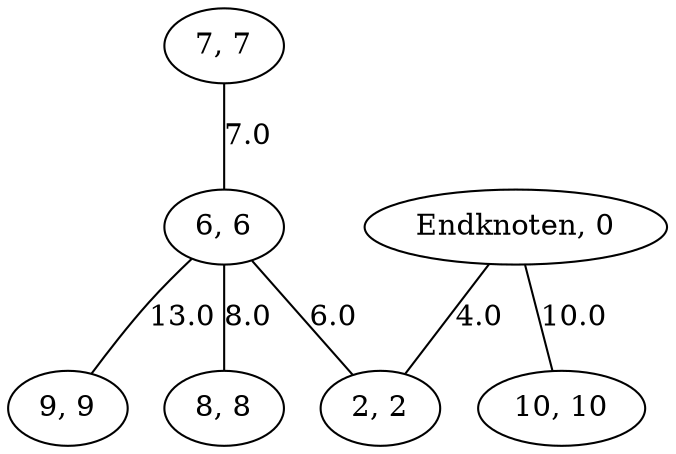graph G {
  1 [ label="7, 7" ];
  2 [ label="6, 6" ];
  3 [ label="2, 2" ];
  4 [ label="8, 8" ];
  5 [ label="9, 9" ];
  6 [ label="Endknoten, 0" ];
  7 [ label="10, 10" ];
  1 -- 2 [ label="7.0" ];
  6 -- 3 [ label="4.0" ];
  6 -- 7 [ label="10.0" ];
  2 -- 4 [ label="8.0" ];
  2 -- 3 [ label="6.0" ];
  2 -- 5 [ label="13.0" ];
}
